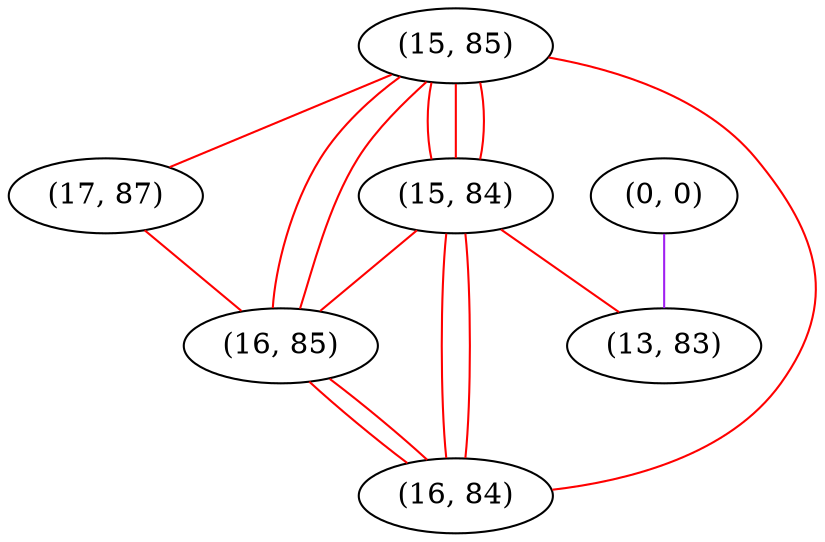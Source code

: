 graph "" {
"(15, 85)";
"(15, 84)";
"(17, 87)";
"(0, 0)";
"(16, 85)";
"(13, 83)";
"(16, 84)";
"(15, 85)" -- "(15, 84)"  [color=red, key=0, weight=1];
"(15, 85)" -- "(15, 84)"  [color=red, key=1, weight=1];
"(15, 85)" -- "(15, 84)"  [color=red, key=2, weight=1];
"(15, 85)" -- "(16, 84)"  [color=red, key=0, weight=1];
"(15, 85)" -- "(16, 85)"  [color=red, key=0, weight=1];
"(15, 85)" -- "(16, 85)"  [color=red, key=1, weight=1];
"(15, 85)" -- "(17, 87)"  [color=red, key=0, weight=1];
"(15, 84)" -- "(13, 83)"  [color=red, key=0, weight=1];
"(15, 84)" -- "(16, 85)"  [color=red, key=0, weight=1];
"(15, 84)" -- "(16, 84)"  [color=red, key=0, weight=1];
"(15, 84)" -- "(16, 84)"  [color=red, key=1, weight=1];
"(17, 87)" -- "(16, 85)"  [color=red, key=0, weight=1];
"(0, 0)" -- "(13, 83)"  [color=purple, key=0, weight=4];
"(16, 85)" -- "(16, 84)"  [color=red, key=0, weight=1];
"(16, 85)" -- "(16, 84)"  [color=red, key=1, weight=1];
}
